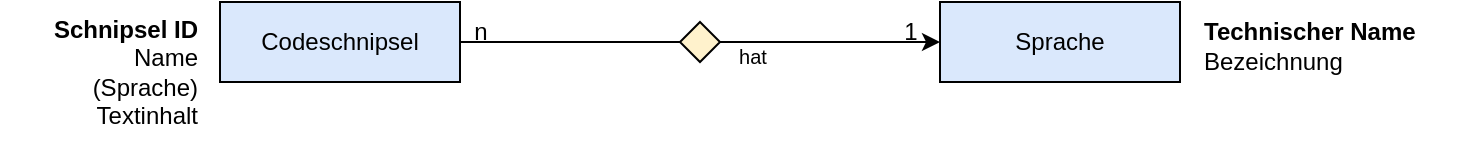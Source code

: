 <mxfile version="23.1.7" type="device">
  <diagram name="Seite-1" id="olzVaGis4nsVIcLEO0Mk">
    <mxGraphModel dx="1434" dy="766" grid="1" gridSize="10" guides="1" tooltips="1" connect="1" arrows="1" fold="1" page="0" pageScale="1" pageWidth="827" pageHeight="1169" math="0" shadow="0">
      <root>
        <mxCell id="0" />
        <mxCell id="1" parent="0" />
        <mxCell id="o4fX9G1XR78Njr48sm4R-1" value="Sprache" style="rounded=0;whiteSpace=wrap;html=1;fillColor=#dae8fc;strokeColor=#000000;" parent="1" vertex="1">
          <mxGeometry x="520" y="240" width="120" height="40" as="geometry" />
        </mxCell>
        <mxCell id="o4fX9G1XR78Njr48sm4R-2" value="&lt;div&gt;&lt;b&gt;Technischer Name&lt;/b&gt;&lt;/div&gt;&lt;div&gt;Bezeichnung&lt;br&gt;&lt;/div&gt;" style="text;html=1;align=left;verticalAlign=middle;resizable=0;points=[];autosize=1;strokeColor=none;fillColor=none;" parent="1" vertex="1">
          <mxGeometry x="650" y="242" width="130" height="40" as="geometry" />
        </mxCell>
        <mxCell id="o4fX9G1XR78Njr48sm4R-6" style="edgeStyle=orthogonalEdgeStyle;rounded=0;orthogonalLoop=1;jettySize=auto;html=1;exitX=1;exitY=0.5;exitDx=0;exitDy=0;entryX=0;entryY=0.5;entryDx=0;entryDy=0;endArrow=none;endFill=0;" parent="1" source="o4fX9G1XR78Njr48sm4R-3" target="o4fX9G1XR78Njr48sm4R-5" edge="1">
          <mxGeometry relative="1" as="geometry" />
        </mxCell>
        <mxCell id="o4fX9G1XR78Njr48sm4R-3" value="Codeschnipsel" style="rounded=0;whiteSpace=wrap;html=1;fillColor=#dae8fc;strokeColor=#000000;" parent="1" vertex="1">
          <mxGeometry x="160" y="240" width="120" height="40" as="geometry" />
        </mxCell>
        <mxCell id="o4fX9G1XR78Njr48sm4R-4" value="&lt;div&gt;&lt;b&gt;Schnipsel ID&lt;/b&gt;&lt;/div&gt;&lt;div&gt;Name&lt;/div&gt;&lt;div&gt;(Sprache)&lt;/div&gt;&lt;div&gt;Textinhalt&lt;br&gt;&lt;/div&gt;" style="text;html=1;align=right;verticalAlign=middle;resizable=0;points=[];autosize=1;strokeColor=none;fillColor=none;" parent="1" vertex="1">
          <mxGeometry x="50" y="240" width="100" height="70" as="geometry" />
        </mxCell>
        <mxCell id="o4fX9G1XR78Njr48sm4R-7" style="edgeStyle=orthogonalEdgeStyle;rounded=0;orthogonalLoop=1;jettySize=auto;html=1;exitX=1;exitY=0.5;exitDx=0;exitDy=0;entryX=0;entryY=0.5;entryDx=0;entryDy=0;" parent="1" source="o4fX9G1XR78Njr48sm4R-5" target="o4fX9G1XR78Njr48sm4R-1" edge="1">
          <mxGeometry relative="1" as="geometry" />
        </mxCell>
        <mxCell id="o4fX9G1XR78Njr48sm4R-5" value="" style="rhombus;whiteSpace=wrap;html=1;fillColor=#fff2cc;strokeColor=#000000;" parent="1" vertex="1">
          <mxGeometry x="390" y="250" width="20" height="20" as="geometry" />
        </mxCell>
        <mxCell id="o4fX9G1XR78Njr48sm4R-8" value="n" style="text;html=1;align=center;verticalAlign=middle;resizable=0;points=[];autosize=1;strokeColor=none;fillColor=none;" parent="1" vertex="1">
          <mxGeometry x="275" y="240" width="30" height="30" as="geometry" />
        </mxCell>
        <mxCell id="o4fX9G1XR78Njr48sm4R-9" value="1" style="text;html=1;align=center;verticalAlign=middle;resizable=0;points=[];autosize=1;strokeColor=none;fillColor=none;" parent="1" vertex="1">
          <mxGeometry x="490" y="240" width="30" height="30" as="geometry" />
        </mxCell>
        <mxCell id="o4fX9G1XR78Njr48sm4R-10" value="hat" style="text;html=1;align=center;verticalAlign=middle;resizable=0;points=[];autosize=1;strokeColor=none;fillColor=none;fontSize=10;" parent="1" vertex="1">
          <mxGeometry x="406" y="252" width="40" height="30" as="geometry" />
        </mxCell>
      </root>
    </mxGraphModel>
  </diagram>
</mxfile>
